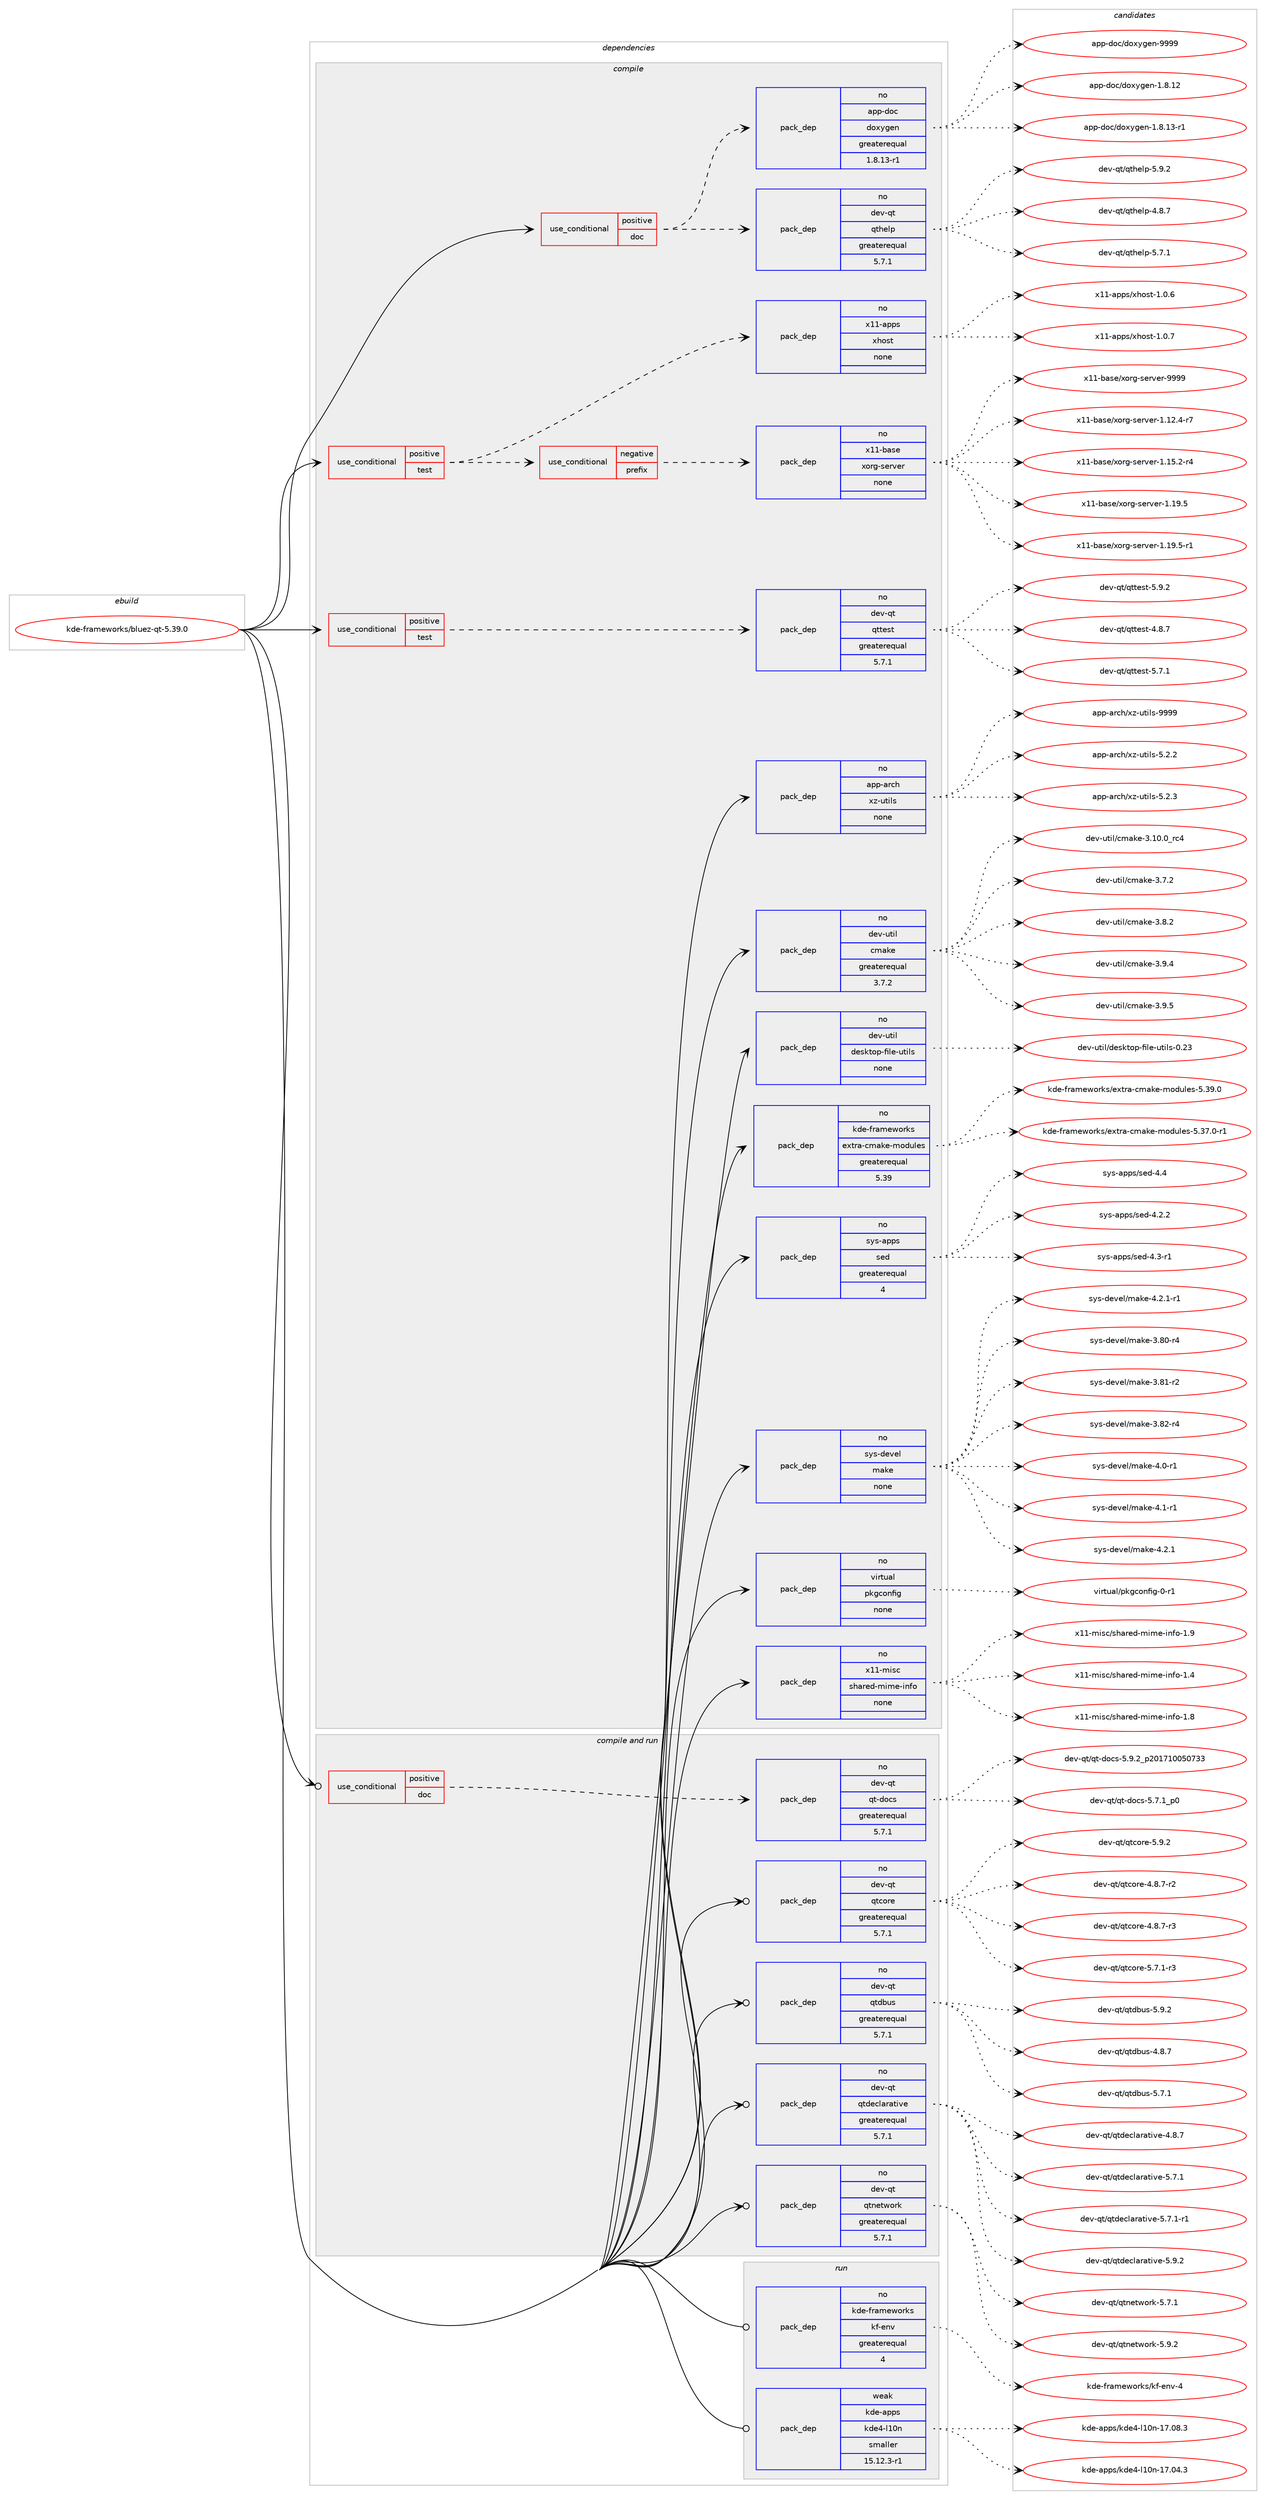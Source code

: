 digraph prolog {

# *************
# Graph options
# *************

newrank=true;
concentrate=true;
compound=true;
graph [rankdir=LR,fontname=Helvetica,fontsize=10,ranksep=1.5];#, ranksep=2.5, nodesep=0.2];
edge  [arrowhead=vee];
node  [fontname=Helvetica,fontsize=10];

# **********
# The ebuild
# **********

subgraph cluster_leftcol {
color=gray;
rank=same;
label=<<i>ebuild</i>>;
id [label="kde-frameworks/bluez-qt-5.39.0", color=red, width=4, href="../kde-frameworks/bluez-qt-5.39.0.svg"];
}

# ****************
# The dependencies
# ****************

subgraph cluster_midcol {
color=gray;
label=<<i>dependencies</i>>;
subgraph cluster_compile {
fillcolor="#eeeeee";
style=filled;
label=<<i>compile</i>>;
subgraph cond83490 {
dependency329642 [label=<<TABLE BORDER="0" CELLBORDER="1" CELLSPACING="0" CELLPADDING="4"><TR><TD ROWSPAN="3" CELLPADDING="10">use_conditional</TD></TR><TR><TD>positive</TD></TR><TR><TD>doc</TD></TR></TABLE>>, shape=none, color=red];
subgraph pack241151 {
dependency329643 [label=<<TABLE BORDER="0" CELLBORDER="1" CELLSPACING="0" CELLPADDING="4" WIDTH="220"><TR><TD ROWSPAN="6" CELLPADDING="30">pack_dep</TD></TR><TR><TD WIDTH="110">no</TD></TR><TR><TD>dev-qt</TD></TR><TR><TD>qthelp</TD></TR><TR><TD>greaterequal</TD></TR><TR><TD>5.7.1</TD></TR></TABLE>>, shape=none, color=blue];
}
dependency329642:e -> dependency329643:w [weight=20,style="dashed",arrowhead="vee"];
subgraph pack241152 {
dependency329644 [label=<<TABLE BORDER="0" CELLBORDER="1" CELLSPACING="0" CELLPADDING="4" WIDTH="220"><TR><TD ROWSPAN="6" CELLPADDING="30">pack_dep</TD></TR><TR><TD WIDTH="110">no</TD></TR><TR><TD>app-doc</TD></TR><TR><TD>doxygen</TD></TR><TR><TD>greaterequal</TD></TR><TR><TD>1.8.13-r1</TD></TR></TABLE>>, shape=none, color=blue];
}
dependency329642:e -> dependency329644:w [weight=20,style="dashed",arrowhead="vee"];
}
id:e -> dependency329642:w [weight=20,style="solid",arrowhead="vee"];
subgraph cond83491 {
dependency329645 [label=<<TABLE BORDER="0" CELLBORDER="1" CELLSPACING="0" CELLPADDING="4"><TR><TD ROWSPAN="3" CELLPADDING="10">use_conditional</TD></TR><TR><TD>positive</TD></TR><TR><TD>test</TD></TR></TABLE>>, shape=none, color=red];
subgraph cond83492 {
dependency329646 [label=<<TABLE BORDER="0" CELLBORDER="1" CELLSPACING="0" CELLPADDING="4"><TR><TD ROWSPAN="3" CELLPADDING="10">use_conditional</TD></TR><TR><TD>negative</TD></TR><TR><TD>prefix</TD></TR></TABLE>>, shape=none, color=red];
subgraph pack241153 {
dependency329647 [label=<<TABLE BORDER="0" CELLBORDER="1" CELLSPACING="0" CELLPADDING="4" WIDTH="220"><TR><TD ROWSPAN="6" CELLPADDING="30">pack_dep</TD></TR><TR><TD WIDTH="110">no</TD></TR><TR><TD>x11-base</TD></TR><TR><TD>xorg-server</TD></TR><TR><TD>none</TD></TR><TR><TD></TD></TR></TABLE>>, shape=none, color=blue];
}
dependency329646:e -> dependency329647:w [weight=20,style="dashed",arrowhead="vee"];
}
dependency329645:e -> dependency329646:w [weight=20,style="dashed",arrowhead="vee"];
subgraph pack241154 {
dependency329648 [label=<<TABLE BORDER="0" CELLBORDER="1" CELLSPACING="0" CELLPADDING="4" WIDTH="220"><TR><TD ROWSPAN="6" CELLPADDING="30">pack_dep</TD></TR><TR><TD WIDTH="110">no</TD></TR><TR><TD>x11-apps</TD></TR><TR><TD>xhost</TD></TR><TR><TD>none</TD></TR><TR><TD></TD></TR></TABLE>>, shape=none, color=blue];
}
dependency329645:e -> dependency329648:w [weight=20,style="dashed",arrowhead="vee"];
}
id:e -> dependency329645:w [weight=20,style="solid",arrowhead="vee"];
subgraph cond83493 {
dependency329649 [label=<<TABLE BORDER="0" CELLBORDER="1" CELLSPACING="0" CELLPADDING="4"><TR><TD ROWSPAN="3" CELLPADDING="10">use_conditional</TD></TR><TR><TD>positive</TD></TR><TR><TD>test</TD></TR></TABLE>>, shape=none, color=red];
subgraph pack241155 {
dependency329650 [label=<<TABLE BORDER="0" CELLBORDER="1" CELLSPACING="0" CELLPADDING="4" WIDTH="220"><TR><TD ROWSPAN="6" CELLPADDING="30">pack_dep</TD></TR><TR><TD WIDTH="110">no</TD></TR><TR><TD>dev-qt</TD></TR><TR><TD>qttest</TD></TR><TR><TD>greaterequal</TD></TR><TR><TD>5.7.1</TD></TR></TABLE>>, shape=none, color=blue];
}
dependency329649:e -> dependency329650:w [weight=20,style="dashed",arrowhead="vee"];
}
id:e -> dependency329649:w [weight=20,style="solid",arrowhead="vee"];
subgraph pack241156 {
dependency329651 [label=<<TABLE BORDER="0" CELLBORDER="1" CELLSPACING="0" CELLPADDING="4" WIDTH="220"><TR><TD ROWSPAN="6" CELLPADDING="30">pack_dep</TD></TR><TR><TD WIDTH="110">no</TD></TR><TR><TD>app-arch</TD></TR><TR><TD>xz-utils</TD></TR><TR><TD>none</TD></TR><TR><TD></TD></TR></TABLE>>, shape=none, color=blue];
}
id:e -> dependency329651:w [weight=20,style="solid",arrowhead="vee"];
subgraph pack241157 {
dependency329652 [label=<<TABLE BORDER="0" CELLBORDER="1" CELLSPACING="0" CELLPADDING="4" WIDTH="220"><TR><TD ROWSPAN="6" CELLPADDING="30">pack_dep</TD></TR><TR><TD WIDTH="110">no</TD></TR><TR><TD>dev-util</TD></TR><TR><TD>cmake</TD></TR><TR><TD>greaterequal</TD></TR><TR><TD>3.7.2</TD></TR></TABLE>>, shape=none, color=blue];
}
id:e -> dependency329652:w [weight=20,style="solid",arrowhead="vee"];
subgraph pack241158 {
dependency329653 [label=<<TABLE BORDER="0" CELLBORDER="1" CELLSPACING="0" CELLPADDING="4" WIDTH="220"><TR><TD ROWSPAN="6" CELLPADDING="30">pack_dep</TD></TR><TR><TD WIDTH="110">no</TD></TR><TR><TD>dev-util</TD></TR><TR><TD>desktop-file-utils</TD></TR><TR><TD>none</TD></TR><TR><TD></TD></TR></TABLE>>, shape=none, color=blue];
}
id:e -> dependency329653:w [weight=20,style="solid",arrowhead="vee"];
subgraph pack241159 {
dependency329654 [label=<<TABLE BORDER="0" CELLBORDER="1" CELLSPACING="0" CELLPADDING="4" WIDTH="220"><TR><TD ROWSPAN="6" CELLPADDING="30">pack_dep</TD></TR><TR><TD WIDTH="110">no</TD></TR><TR><TD>kde-frameworks</TD></TR><TR><TD>extra-cmake-modules</TD></TR><TR><TD>greaterequal</TD></TR><TR><TD>5.39</TD></TR></TABLE>>, shape=none, color=blue];
}
id:e -> dependency329654:w [weight=20,style="solid",arrowhead="vee"];
subgraph pack241160 {
dependency329655 [label=<<TABLE BORDER="0" CELLBORDER="1" CELLSPACING="0" CELLPADDING="4" WIDTH="220"><TR><TD ROWSPAN="6" CELLPADDING="30">pack_dep</TD></TR><TR><TD WIDTH="110">no</TD></TR><TR><TD>sys-apps</TD></TR><TR><TD>sed</TD></TR><TR><TD>greaterequal</TD></TR><TR><TD>4</TD></TR></TABLE>>, shape=none, color=blue];
}
id:e -> dependency329655:w [weight=20,style="solid",arrowhead="vee"];
subgraph pack241161 {
dependency329656 [label=<<TABLE BORDER="0" CELLBORDER="1" CELLSPACING="0" CELLPADDING="4" WIDTH="220"><TR><TD ROWSPAN="6" CELLPADDING="30">pack_dep</TD></TR><TR><TD WIDTH="110">no</TD></TR><TR><TD>sys-devel</TD></TR><TR><TD>make</TD></TR><TR><TD>none</TD></TR><TR><TD></TD></TR></TABLE>>, shape=none, color=blue];
}
id:e -> dependency329656:w [weight=20,style="solid",arrowhead="vee"];
subgraph pack241162 {
dependency329657 [label=<<TABLE BORDER="0" CELLBORDER="1" CELLSPACING="0" CELLPADDING="4" WIDTH="220"><TR><TD ROWSPAN="6" CELLPADDING="30">pack_dep</TD></TR><TR><TD WIDTH="110">no</TD></TR><TR><TD>virtual</TD></TR><TR><TD>pkgconfig</TD></TR><TR><TD>none</TD></TR><TR><TD></TD></TR></TABLE>>, shape=none, color=blue];
}
id:e -> dependency329657:w [weight=20,style="solid",arrowhead="vee"];
subgraph pack241163 {
dependency329658 [label=<<TABLE BORDER="0" CELLBORDER="1" CELLSPACING="0" CELLPADDING="4" WIDTH="220"><TR><TD ROWSPAN="6" CELLPADDING="30">pack_dep</TD></TR><TR><TD WIDTH="110">no</TD></TR><TR><TD>x11-misc</TD></TR><TR><TD>shared-mime-info</TD></TR><TR><TD>none</TD></TR><TR><TD></TD></TR></TABLE>>, shape=none, color=blue];
}
id:e -> dependency329658:w [weight=20,style="solid",arrowhead="vee"];
}
subgraph cluster_compileandrun {
fillcolor="#eeeeee";
style=filled;
label=<<i>compile and run</i>>;
subgraph cond83494 {
dependency329659 [label=<<TABLE BORDER="0" CELLBORDER="1" CELLSPACING="0" CELLPADDING="4"><TR><TD ROWSPAN="3" CELLPADDING="10">use_conditional</TD></TR><TR><TD>positive</TD></TR><TR><TD>doc</TD></TR></TABLE>>, shape=none, color=red];
subgraph pack241164 {
dependency329660 [label=<<TABLE BORDER="0" CELLBORDER="1" CELLSPACING="0" CELLPADDING="4" WIDTH="220"><TR><TD ROWSPAN="6" CELLPADDING="30">pack_dep</TD></TR><TR><TD WIDTH="110">no</TD></TR><TR><TD>dev-qt</TD></TR><TR><TD>qt-docs</TD></TR><TR><TD>greaterequal</TD></TR><TR><TD>5.7.1</TD></TR></TABLE>>, shape=none, color=blue];
}
dependency329659:e -> dependency329660:w [weight=20,style="dashed",arrowhead="vee"];
}
id:e -> dependency329659:w [weight=20,style="solid",arrowhead="odotvee"];
subgraph pack241165 {
dependency329661 [label=<<TABLE BORDER="0" CELLBORDER="1" CELLSPACING="0" CELLPADDING="4" WIDTH="220"><TR><TD ROWSPAN="6" CELLPADDING="30">pack_dep</TD></TR><TR><TD WIDTH="110">no</TD></TR><TR><TD>dev-qt</TD></TR><TR><TD>qtcore</TD></TR><TR><TD>greaterequal</TD></TR><TR><TD>5.7.1</TD></TR></TABLE>>, shape=none, color=blue];
}
id:e -> dependency329661:w [weight=20,style="solid",arrowhead="odotvee"];
subgraph pack241166 {
dependency329662 [label=<<TABLE BORDER="0" CELLBORDER="1" CELLSPACING="0" CELLPADDING="4" WIDTH="220"><TR><TD ROWSPAN="6" CELLPADDING="30">pack_dep</TD></TR><TR><TD WIDTH="110">no</TD></TR><TR><TD>dev-qt</TD></TR><TR><TD>qtdbus</TD></TR><TR><TD>greaterequal</TD></TR><TR><TD>5.7.1</TD></TR></TABLE>>, shape=none, color=blue];
}
id:e -> dependency329662:w [weight=20,style="solid",arrowhead="odotvee"];
subgraph pack241167 {
dependency329663 [label=<<TABLE BORDER="0" CELLBORDER="1" CELLSPACING="0" CELLPADDING="4" WIDTH="220"><TR><TD ROWSPAN="6" CELLPADDING="30">pack_dep</TD></TR><TR><TD WIDTH="110">no</TD></TR><TR><TD>dev-qt</TD></TR><TR><TD>qtdeclarative</TD></TR><TR><TD>greaterequal</TD></TR><TR><TD>5.7.1</TD></TR></TABLE>>, shape=none, color=blue];
}
id:e -> dependency329663:w [weight=20,style="solid",arrowhead="odotvee"];
subgraph pack241168 {
dependency329664 [label=<<TABLE BORDER="0" CELLBORDER="1" CELLSPACING="0" CELLPADDING="4" WIDTH="220"><TR><TD ROWSPAN="6" CELLPADDING="30">pack_dep</TD></TR><TR><TD WIDTH="110">no</TD></TR><TR><TD>dev-qt</TD></TR><TR><TD>qtnetwork</TD></TR><TR><TD>greaterequal</TD></TR><TR><TD>5.7.1</TD></TR></TABLE>>, shape=none, color=blue];
}
id:e -> dependency329664:w [weight=20,style="solid",arrowhead="odotvee"];
}
subgraph cluster_run {
fillcolor="#eeeeee";
style=filled;
label=<<i>run</i>>;
subgraph pack241169 {
dependency329665 [label=<<TABLE BORDER="0" CELLBORDER="1" CELLSPACING="0" CELLPADDING="4" WIDTH="220"><TR><TD ROWSPAN="6" CELLPADDING="30">pack_dep</TD></TR><TR><TD WIDTH="110">no</TD></TR><TR><TD>kde-frameworks</TD></TR><TR><TD>kf-env</TD></TR><TR><TD>greaterequal</TD></TR><TR><TD>4</TD></TR></TABLE>>, shape=none, color=blue];
}
id:e -> dependency329665:w [weight=20,style="solid",arrowhead="odot"];
subgraph pack241170 {
dependency329666 [label=<<TABLE BORDER="0" CELLBORDER="1" CELLSPACING="0" CELLPADDING="4" WIDTH="220"><TR><TD ROWSPAN="6" CELLPADDING="30">pack_dep</TD></TR><TR><TD WIDTH="110">weak</TD></TR><TR><TD>kde-apps</TD></TR><TR><TD>kde4-l10n</TD></TR><TR><TD>smaller</TD></TR><TR><TD>15.12.3-r1</TD></TR></TABLE>>, shape=none, color=blue];
}
id:e -> dependency329666:w [weight=20,style="solid",arrowhead="odot"];
}
}

# **************
# The candidates
# **************

subgraph cluster_choices {
rank=same;
color=gray;
label=<<i>candidates</i>>;

subgraph choice241151 {
color=black;
nodesep=1;
choice1001011184511311647113116104101108112455246564655 [label="dev-qt/qthelp-4.8.7", color=red, width=4,href="../dev-qt/qthelp-4.8.7.svg"];
choice1001011184511311647113116104101108112455346554649 [label="dev-qt/qthelp-5.7.1", color=red, width=4,href="../dev-qt/qthelp-5.7.1.svg"];
choice1001011184511311647113116104101108112455346574650 [label="dev-qt/qthelp-5.9.2", color=red, width=4,href="../dev-qt/qthelp-5.9.2.svg"];
dependency329643:e -> choice1001011184511311647113116104101108112455246564655:w [style=dotted,weight="100"];
dependency329643:e -> choice1001011184511311647113116104101108112455346554649:w [style=dotted,weight="100"];
dependency329643:e -> choice1001011184511311647113116104101108112455346574650:w [style=dotted,weight="100"];
}
subgraph choice241152 {
color=black;
nodesep=1;
choice9711211245100111994710011112012110310111045494656464950 [label="app-doc/doxygen-1.8.12", color=red, width=4,href="../app-doc/doxygen-1.8.12.svg"];
choice97112112451001119947100111120121103101110454946564649514511449 [label="app-doc/doxygen-1.8.13-r1", color=red, width=4,href="../app-doc/doxygen-1.8.13-r1.svg"];
choice971121124510011199471001111201211031011104557575757 [label="app-doc/doxygen-9999", color=red, width=4,href="../app-doc/doxygen-9999.svg"];
dependency329644:e -> choice9711211245100111994710011112012110310111045494656464950:w [style=dotted,weight="100"];
dependency329644:e -> choice97112112451001119947100111120121103101110454946564649514511449:w [style=dotted,weight="100"];
dependency329644:e -> choice971121124510011199471001111201211031011104557575757:w [style=dotted,weight="100"];
}
subgraph choice241153 {
color=black;
nodesep=1;
choice12049494598971151014712011111410345115101114118101114454946495046524511455 [label="x11-base/xorg-server-1.12.4-r7", color=red, width=4,href="../x11-base/xorg-server-1.12.4-r7.svg"];
choice12049494598971151014712011111410345115101114118101114454946495346504511452 [label="x11-base/xorg-server-1.15.2-r4", color=red, width=4,href="../x11-base/xorg-server-1.15.2-r4.svg"];
choice1204949459897115101471201111141034511510111411810111445494649574653 [label="x11-base/xorg-server-1.19.5", color=red, width=4,href="../x11-base/xorg-server-1.19.5.svg"];
choice12049494598971151014712011111410345115101114118101114454946495746534511449 [label="x11-base/xorg-server-1.19.5-r1", color=red, width=4,href="../x11-base/xorg-server-1.19.5-r1.svg"];
choice120494945989711510147120111114103451151011141181011144557575757 [label="x11-base/xorg-server-9999", color=red, width=4,href="../x11-base/xorg-server-9999.svg"];
dependency329647:e -> choice12049494598971151014712011111410345115101114118101114454946495046524511455:w [style=dotted,weight="100"];
dependency329647:e -> choice12049494598971151014712011111410345115101114118101114454946495346504511452:w [style=dotted,weight="100"];
dependency329647:e -> choice1204949459897115101471201111141034511510111411810111445494649574653:w [style=dotted,weight="100"];
dependency329647:e -> choice12049494598971151014712011111410345115101114118101114454946495746534511449:w [style=dotted,weight="100"];
dependency329647:e -> choice120494945989711510147120111114103451151011141181011144557575757:w [style=dotted,weight="100"];
}
subgraph choice241154 {
color=black;
nodesep=1;
choice1204949459711211211547120104111115116454946484654 [label="x11-apps/xhost-1.0.6", color=red, width=4,href="../x11-apps/xhost-1.0.6.svg"];
choice1204949459711211211547120104111115116454946484655 [label="x11-apps/xhost-1.0.7", color=red, width=4,href="../x11-apps/xhost-1.0.7.svg"];
dependency329648:e -> choice1204949459711211211547120104111115116454946484654:w [style=dotted,weight="100"];
dependency329648:e -> choice1204949459711211211547120104111115116454946484655:w [style=dotted,weight="100"];
}
subgraph choice241155 {
color=black;
nodesep=1;
choice1001011184511311647113116116101115116455246564655 [label="dev-qt/qttest-4.8.7", color=red, width=4,href="../dev-qt/qttest-4.8.7.svg"];
choice1001011184511311647113116116101115116455346554649 [label="dev-qt/qttest-5.7.1", color=red, width=4,href="../dev-qt/qttest-5.7.1.svg"];
choice1001011184511311647113116116101115116455346574650 [label="dev-qt/qttest-5.9.2", color=red, width=4,href="../dev-qt/qttest-5.9.2.svg"];
dependency329650:e -> choice1001011184511311647113116116101115116455246564655:w [style=dotted,weight="100"];
dependency329650:e -> choice1001011184511311647113116116101115116455346554649:w [style=dotted,weight="100"];
dependency329650:e -> choice1001011184511311647113116116101115116455346574650:w [style=dotted,weight="100"];
}
subgraph choice241156 {
color=black;
nodesep=1;
choice971121124597114991044712012245117116105108115455346504650 [label="app-arch/xz-utils-5.2.2", color=red, width=4,href="../app-arch/xz-utils-5.2.2.svg"];
choice971121124597114991044712012245117116105108115455346504651 [label="app-arch/xz-utils-5.2.3", color=red, width=4,href="../app-arch/xz-utils-5.2.3.svg"];
choice9711211245971149910447120122451171161051081154557575757 [label="app-arch/xz-utils-9999", color=red, width=4,href="../app-arch/xz-utils-9999.svg"];
dependency329651:e -> choice971121124597114991044712012245117116105108115455346504650:w [style=dotted,weight="100"];
dependency329651:e -> choice971121124597114991044712012245117116105108115455346504651:w [style=dotted,weight="100"];
dependency329651:e -> choice9711211245971149910447120122451171161051081154557575757:w [style=dotted,weight="100"];
}
subgraph choice241157 {
color=black;
nodesep=1;
choice1001011184511711610510847991099710710145514649484648951149952 [label="dev-util/cmake-3.10.0_rc4", color=red, width=4,href="../dev-util/cmake-3.10.0_rc4.svg"];
choice10010111845117116105108479910997107101455146554650 [label="dev-util/cmake-3.7.2", color=red, width=4,href="../dev-util/cmake-3.7.2.svg"];
choice10010111845117116105108479910997107101455146564650 [label="dev-util/cmake-3.8.2", color=red, width=4,href="../dev-util/cmake-3.8.2.svg"];
choice10010111845117116105108479910997107101455146574652 [label="dev-util/cmake-3.9.4", color=red, width=4,href="../dev-util/cmake-3.9.4.svg"];
choice10010111845117116105108479910997107101455146574653 [label="dev-util/cmake-3.9.5", color=red, width=4,href="../dev-util/cmake-3.9.5.svg"];
dependency329652:e -> choice1001011184511711610510847991099710710145514649484648951149952:w [style=dotted,weight="100"];
dependency329652:e -> choice10010111845117116105108479910997107101455146554650:w [style=dotted,weight="100"];
dependency329652:e -> choice10010111845117116105108479910997107101455146564650:w [style=dotted,weight="100"];
dependency329652:e -> choice10010111845117116105108479910997107101455146574652:w [style=dotted,weight="100"];
dependency329652:e -> choice10010111845117116105108479910997107101455146574653:w [style=dotted,weight="100"];
}
subgraph choice241158 {
color=black;
nodesep=1;
choice100101118451171161051084710010111510711611111245102105108101451171161051081154548465051 [label="dev-util/desktop-file-utils-0.23", color=red, width=4,href="../dev-util/desktop-file-utils-0.23.svg"];
dependency329653:e -> choice100101118451171161051084710010111510711611111245102105108101451171161051081154548465051:w [style=dotted,weight="100"];
}
subgraph choice241159 {
color=black;
nodesep=1;
choice1071001014510211497109101119111114107115471011201161149745991099710710145109111100117108101115455346515546484511449 [label="kde-frameworks/extra-cmake-modules-5.37.0-r1", color=red, width=4,href="../kde-frameworks/extra-cmake-modules-5.37.0-r1.svg"];
choice107100101451021149710910111911111410711547101120116114974599109971071014510911110011710810111545534651574648 [label="kde-frameworks/extra-cmake-modules-5.39.0", color=red, width=4,href="../kde-frameworks/extra-cmake-modules-5.39.0.svg"];
dependency329654:e -> choice1071001014510211497109101119111114107115471011201161149745991099710710145109111100117108101115455346515546484511449:w [style=dotted,weight="100"];
dependency329654:e -> choice107100101451021149710910111911111410711547101120116114974599109971071014510911110011710810111545534651574648:w [style=dotted,weight="100"];
}
subgraph choice241160 {
color=black;
nodesep=1;
choice115121115459711211211547115101100455246504650 [label="sys-apps/sed-4.2.2", color=red, width=4,href="../sys-apps/sed-4.2.2.svg"];
choice115121115459711211211547115101100455246514511449 [label="sys-apps/sed-4.3-r1", color=red, width=4,href="../sys-apps/sed-4.3-r1.svg"];
choice11512111545971121121154711510110045524652 [label="sys-apps/sed-4.4", color=red, width=4,href="../sys-apps/sed-4.4.svg"];
dependency329655:e -> choice115121115459711211211547115101100455246504650:w [style=dotted,weight="100"];
dependency329655:e -> choice115121115459711211211547115101100455246514511449:w [style=dotted,weight="100"];
dependency329655:e -> choice11512111545971121121154711510110045524652:w [style=dotted,weight="100"];
}
subgraph choice241161 {
color=black;
nodesep=1;
choice11512111545100101118101108471099710710145514656484511452 [label="sys-devel/make-3.80-r4", color=red, width=4,href="../sys-devel/make-3.80-r4.svg"];
choice11512111545100101118101108471099710710145514656494511450 [label="sys-devel/make-3.81-r2", color=red, width=4,href="../sys-devel/make-3.81-r2.svg"];
choice11512111545100101118101108471099710710145514656504511452 [label="sys-devel/make-3.82-r4", color=red, width=4,href="../sys-devel/make-3.82-r4.svg"];
choice115121115451001011181011084710997107101455246484511449 [label="sys-devel/make-4.0-r1", color=red, width=4,href="../sys-devel/make-4.0-r1.svg"];
choice115121115451001011181011084710997107101455246494511449 [label="sys-devel/make-4.1-r1", color=red, width=4,href="../sys-devel/make-4.1-r1.svg"];
choice115121115451001011181011084710997107101455246504649 [label="sys-devel/make-4.2.1", color=red, width=4,href="../sys-devel/make-4.2.1.svg"];
choice1151211154510010111810110847109971071014552465046494511449 [label="sys-devel/make-4.2.1-r1", color=red, width=4,href="../sys-devel/make-4.2.1-r1.svg"];
dependency329656:e -> choice11512111545100101118101108471099710710145514656484511452:w [style=dotted,weight="100"];
dependency329656:e -> choice11512111545100101118101108471099710710145514656494511450:w [style=dotted,weight="100"];
dependency329656:e -> choice11512111545100101118101108471099710710145514656504511452:w [style=dotted,weight="100"];
dependency329656:e -> choice115121115451001011181011084710997107101455246484511449:w [style=dotted,weight="100"];
dependency329656:e -> choice115121115451001011181011084710997107101455246494511449:w [style=dotted,weight="100"];
dependency329656:e -> choice115121115451001011181011084710997107101455246504649:w [style=dotted,weight="100"];
dependency329656:e -> choice1151211154510010111810110847109971071014552465046494511449:w [style=dotted,weight="100"];
}
subgraph choice241162 {
color=black;
nodesep=1;
choice11810511411611797108471121071039911111010210510345484511449 [label="virtual/pkgconfig-0-r1", color=red, width=4,href="../virtual/pkgconfig-0-r1.svg"];
dependency329657:e -> choice11810511411611797108471121071039911111010210510345484511449:w [style=dotted,weight="100"];
}
subgraph choice241163 {
color=black;
nodesep=1;
choice120494945109105115994711510497114101100451091051091014510511010211145494652 [label="x11-misc/shared-mime-info-1.4", color=red, width=4,href="../x11-misc/shared-mime-info-1.4.svg"];
choice120494945109105115994711510497114101100451091051091014510511010211145494656 [label="x11-misc/shared-mime-info-1.8", color=red, width=4,href="../x11-misc/shared-mime-info-1.8.svg"];
choice120494945109105115994711510497114101100451091051091014510511010211145494657 [label="x11-misc/shared-mime-info-1.9", color=red, width=4,href="../x11-misc/shared-mime-info-1.9.svg"];
dependency329658:e -> choice120494945109105115994711510497114101100451091051091014510511010211145494652:w [style=dotted,weight="100"];
dependency329658:e -> choice120494945109105115994711510497114101100451091051091014510511010211145494656:w [style=dotted,weight="100"];
dependency329658:e -> choice120494945109105115994711510497114101100451091051091014510511010211145494657:w [style=dotted,weight="100"];
}
subgraph choice241164 {
color=black;
nodesep=1;
choice100101118451131164711311645100111991154553465546499511248 [label="dev-qt/qt-docs-5.7.1_p0", color=red, width=4,href="../dev-qt/qt-docs-5.7.1_p0.svg"];
choice1001011184511311647113116451001119911545534657465095112504849554948485348555151 [label="dev-qt/qt-docs-5.9.2_p201710050733", color=red, width=4,href="../dev-qt/qt-docs-5.9.2_p201710050733.svg"];
dependency329660:e -> choice100101118451131164711311645100111991154553465546499511248:w [style=dotted,weight="100"];
dependency329660:e -> choice1001011184511311647113116451001119911545534657465095112504849554948485348555151:w [style=dotted,weight="100"];
}
subgraph choice241165 {
color=black;
nodesep=1;
choice1001011184511311647113116991111141014552465646554511450 [label="dev-qt/qtcore-4.8.7-r2", color=red, width=4,href="../dev-qt/qtcore-4.8.7-r2.svg"];
choice1001011184511311647113116991111141014552465646554511451 [label="dev-qt/qtcore-4.8.7-r3", color=red, width=4,href="../dev-qt/qtcore-4.8.7-r3.svg"];
choice1001011184511311647113116991111141014553465546494511451 [label="dev-qt/qtcore-5.7.1-r3", color=red, width=4,href="../dev-qt/qtcore-5.7.1-r3.svg"];
choice100101118451131164711311699111114101455346574650 [label="dev-qt/qtcore-5.9.2", color=red, width=4,href="../dev-qt/qtcore-5.9.2.svg"];
dependency329661:e -> choice1001011184511311647113116991111141014552465646554511450:w [style=dotted,weight="100"];
dependency329661:e -> choice1001011184511311647113116991111141014552465646554511451:w [style=dotted,weight="100"];
dependency329661:e -> choice1001011184511311647113116991111141014553465546494511451:w [style=dotted,weight="100"];
dependency329661:e -> choice100101118451131164711311699111114101455346574650:w [style=dotted,weight="100"];
}
subgraph choice241166 {
color=black;
nodesep=1;
choice100101118451131164711311610098117115455246564655 [label="dev-qt/qtdbus-4.8.7", color=red, width=4,href="../dev-qt/qtdbus-4.8.7.svg"];
choice100101118451131164711311610098117115455346554649 [label="dev-qt/qtdbus-5.7.1", color=red, width=4,href="../dev-qt/qtdbus-5.7.1.svg"];
choice100101118451131164711311610098117115455346574650 [label="dev-qt/qtdbus-5.9.2", color=red, width=4,href="../dev-qt/qtdbus-5.9.2.svg"];
dependency329662:e -> choice100101118451131164711311610098117115455246564655:w [style=dotted,weight="100"];
dependency329662:e -> choice100101118451131164711311610098117115455346554649:w [style=dotted,weight="100"];
dependency329662:e -> choice100101118451131164711311610098117115455346574650:w [style=dotted,weight="100"];
}
subgraph choice241167 {
color=black;
nodesep=1;
choice1001011184511311647113116100101991089711497116105118101455246564655 [label="dev-qt/qtdeclarative-4.8.7", color=red, width=4,href="../dev-qt/qtdeclarative-4.8.7.svg"];
choice1001011184511311647113116100101991089711497116105118101455346554649 [label="dev-qt/qtdeclarative-5.7.1", color=red, width=4,href="../dev-qt/qtdeclarative-5.7.1.svg"];
choice10010111845113116471131161001019910897114971161051181014553465546494511449 [label="dev-qt/qtdeclarative-5.7.1-r1", color=red, width=4,href="../dev-qt/qtdeclarative-5.7.1-r1.svg"];
choice1001011184511311647113116100101991089711497116105118101455346574650 [label="dev-qt/qtdeclarative-5.9.2", color=red, width=4,href="../dev-qt/qtdeclarative-5.9.2.svg"];
dependency329663:e -> choice1001011184511311647113116100101991089711497116105118101455246564655:w [style=dotted,weight="100"];
dependency329663:e -> choice1001011184511311647113116100101991089711497116105118101455346554649:w [style=dotted,weight="100"];
dependency329663:e -> choice10010111845113116471131161001019910897114971161051181014553465546494511449:w [style=dotted,weight="100"];
dependency329663:e -> choice1001011184511311647113116100101991089711497116105118101455346574650:w [style=dotted,weight="100"];
}
subgraph choice241168 {
color=black;
nodesep=1;
choice1001011184511311647113116110101116119111114107455346554649 [label="dev-qt/qtnetwork-5.7.1", color=red, width=4,href="../dev-qt/qtnetwork-5.7.1.svg"];
choice1001011184511311647113116110101116119111114107455346574650 [label="dev-qt/qtnetwork-5.9.2", color=red, width=4,href="../dev-qt/qtnetwork-5.9.2.svg"];
dependency329664:e -> choice1001011184511311647113116110101116119111114107455346554649:w [style=dotted,weight="100"];
dependency329664:e -> choice1001011184511311647113116110101116119111114107455346574650:w [style=dotted,weight="100"];
}
subgraph choice241169 {
color=black;
nodesep=1;
choice107100101451021149710910111911111410711547107102451011101184552 [label="kde-frameworks/kf-env-4", color=red, width=4,href="../kde-frameworks/kf-env-4.svg"];
dependency329665:e -> choice107100101451021149710910111911111410711547107102451011101184552:w [style=dotted,weight="100"];
}
subgraph choice241170 {
color=black;
nodesep=1;
choice107100101459711211211547107100101524510849481104549554648524651 [label="kde-apps/kde4-l10n-17.04.3", color=red, width=4,href="../kde-apps/kde4-l10n-17.04.3.svg"];
choice107100101459711211211547107100101524510849481104549554648564651 [label="kde-apps/kde4-l10n-17.08.3", color=red, width=4,href="../kde-apps/kde4-l10n-17.08.3.svg"];
dependency329666:e -> choice107100101459711211211547107100101524510849481104549554648524651:w [style=dotted,weight="100"];
dependency329666:e -> choice107100101459711211211547107100101524510849481104549554648564651:w [style=dotted,weight="100"];
}
}

}
